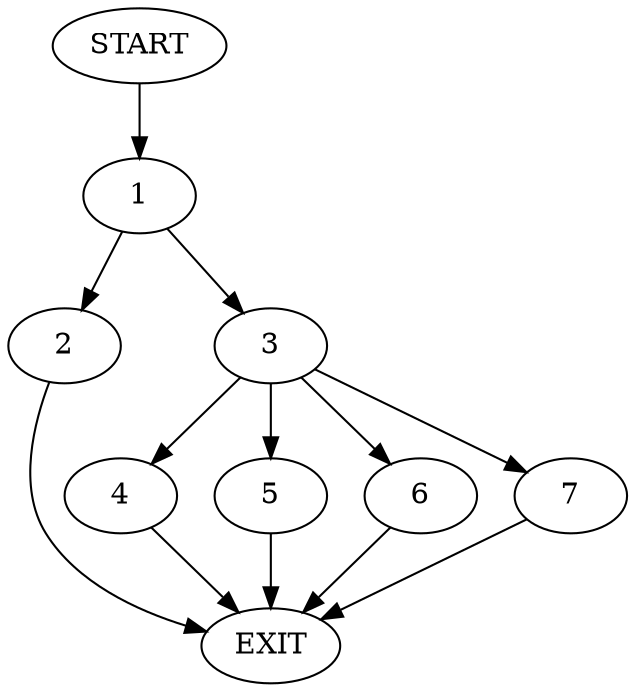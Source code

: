 digraph {
0 [label="START"]
8 [label="EXIT"]
0 -> 1
1 -> 2
1 -> 3
3 -> 4
3 -> 5
3 -> 6
3 -> 7
2 -> 8
4 -> 8
7 -> 8
5 -> 8
6 -> 8
}
